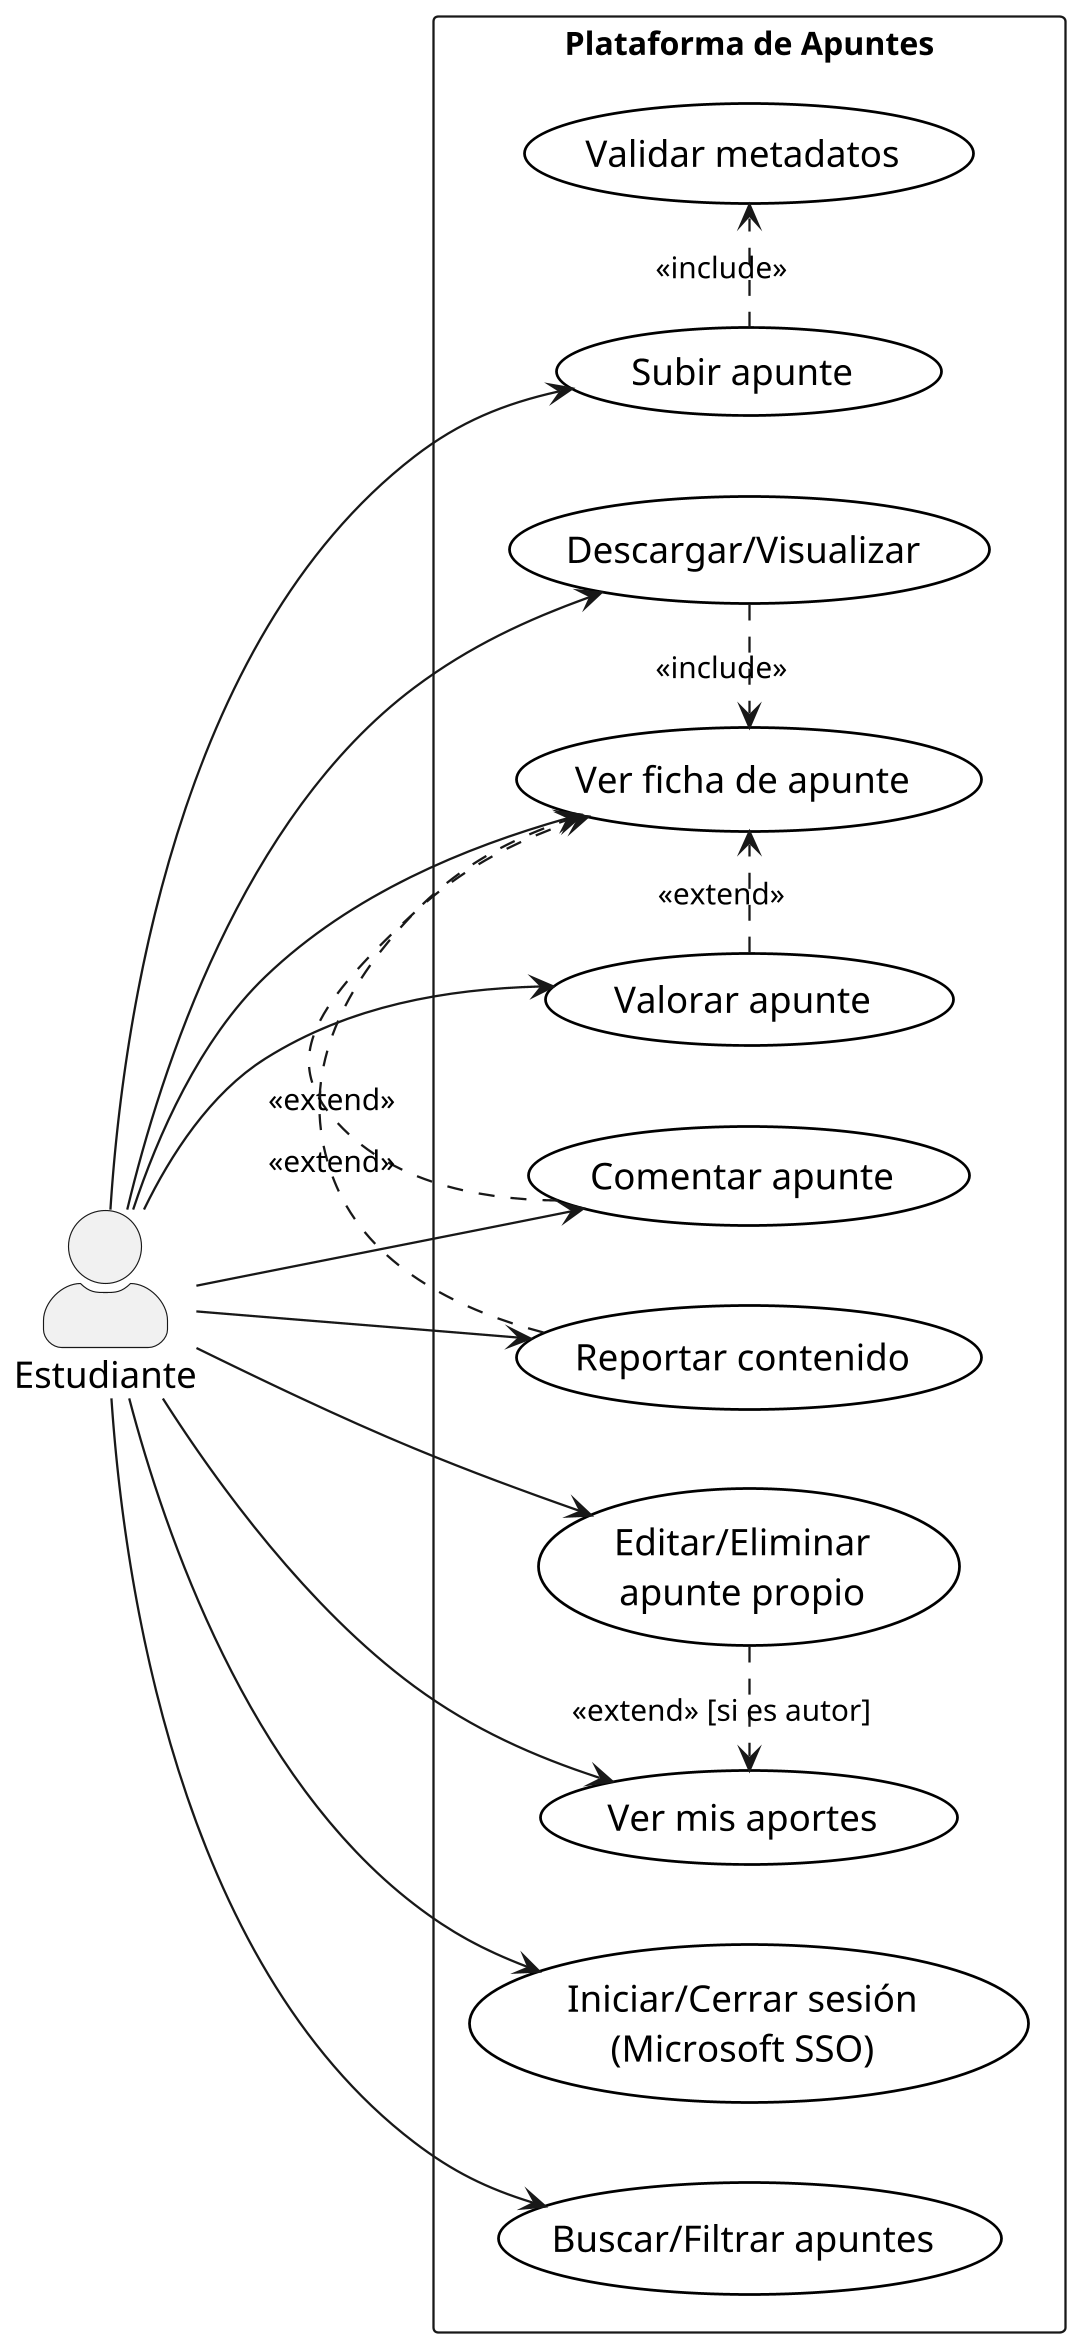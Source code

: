 @startuml
' === Estudiante: Casos de uso (sin registro) ===
skinparam dpi 220
skinparam shadowing false
skinparam UsecaseBorderThickness 1.2
skinparam usecase {
  BackgroundColor white
  BorderColor black
  FontSize 16
}
skinparam actorStyle awesome
skinparam ActorFontSize 16
left to right direction

actor Estudiante

rectangle "Plataforma de Apuntes" {
  usecase "Iniciar/Cerrar sesión\n(Microsoft SSO)" as UC_Login
  usecase "Buscar/Filtrar apuntes" as UC_Buscar
  usecase "Ver ficha de apunte" as UC_Ver
  usecase "Descargar/Visualizar" as UC_Download
  usecase "Subir apunte" as UC_Subir
  usecase "Validar metadatos" as UC_Validar
  usecase "Editar/Eliminar\napunte propio" as UC_Editar
  usecase "Valorar apunte" as UC_Valorar
  usecase "Comentar apunte" as UC_Comentar
  usecase "Reportar contenido" as UC_Reportar
  usecase "Ver mis aportes" as UC_Mis
}

' Asociaciones
Estudiante --> UC_Login
Estudiante --> UC_Buscar
Estudiante --> UC_Ver
Estudiante --> UC_Download
Estudiante --> UC_Subir
Estudiante --> UC_Editar
Estudiante --> UC_Valorar
Estudiante --> UC_Comentar
Estudiante --> UC_Reportar
Estudiante --> UC_Mis

' include: pasos comunes
UC_Subir    .> UC_Validar : <<include>>
UC_Download .> UC_Ver     : <<include>>

' extend: opciones desde la ficha o perfil
UC_Valorar  .> UC_Ver : <<extend>>
UC_Comentar .> UC_Ver : <<extend>>
UC_Reportar .> UC_Ver : <<extend>>
UC_Editar   .> UC_Mis : <<extend>> [si es autor]

@enduml
